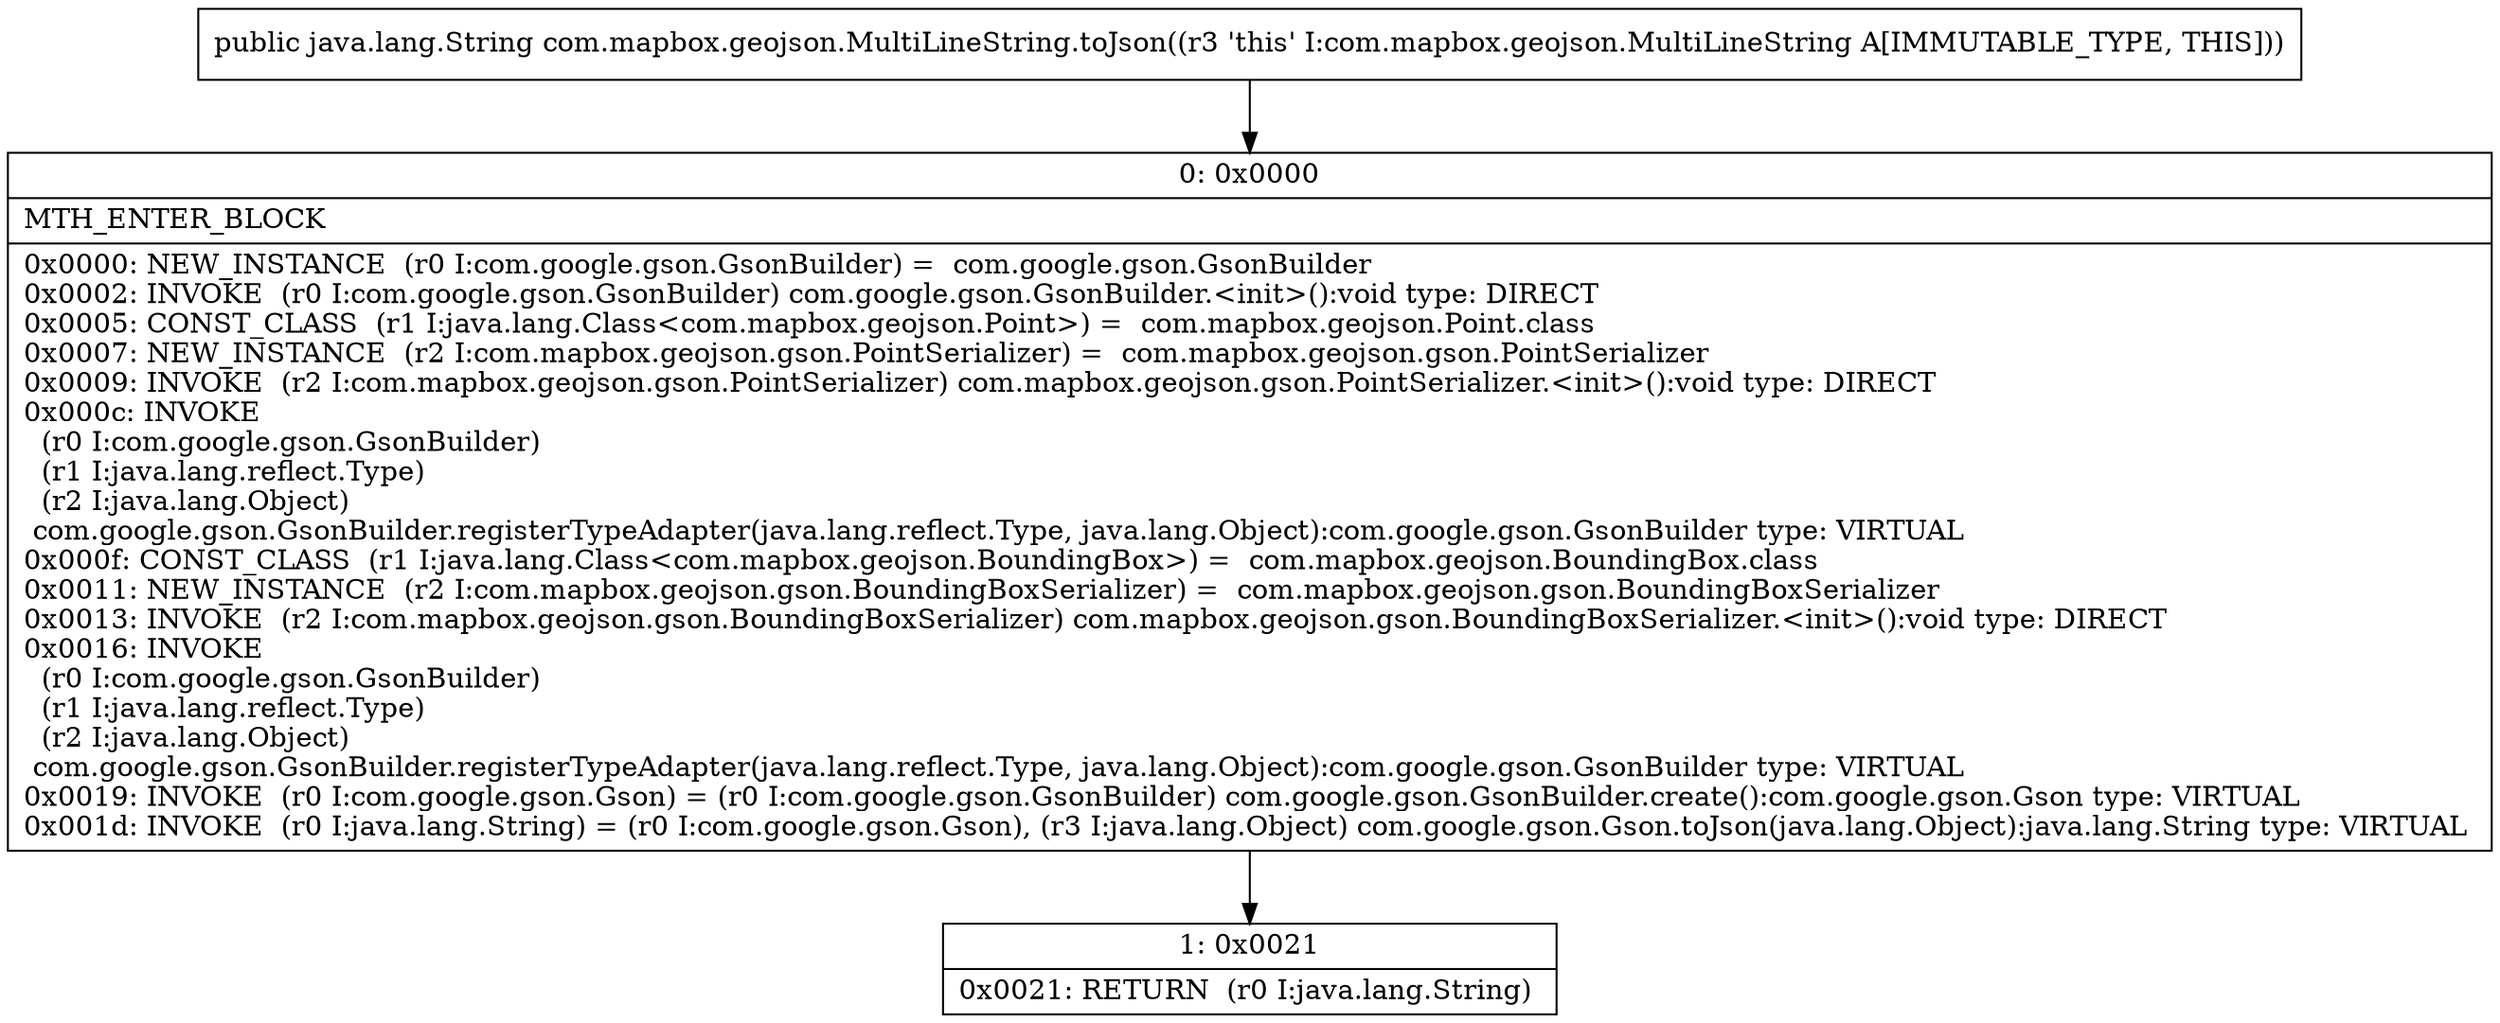 digraph "CFG forcom.mapbox.geojson.MultiLineString.toJson()Ljava\/lang\/String;" {
Node_0 [shape=record,label="{0\:\ 0x0000|MTH_ENTER_BLOCK\l|0x0000: NEW_INSTANCE  (r0 I:com.google.gson.GsonBuilder) =  com.google.gson.GsonBuilder \l0x0002: INVOKE  (r0 I:com.google.gson.GsonBuilder) com.google.gson.GsonBuilder.\<init\>():void type: DIRECT \l0x0005: CONST_CLASS  (r1 I:java.lang.Class\<com.mapbox.geojson.Point\>) =  com.mapbox.geojson.Point.class \l0x0007: NEW_INSTANCE  (r2 I:com.mapbox.geojson.gson.PointSerializer) =  com.mapbox.geojson.gson.PointSerializer \l0x0009: INVOKE  (r2 I:com.mapbox.geojson.gson.PointSerializer) com.mapbox.geojson.gson.PointSerializer.\<init\>():void type: DIRECT \l0x000c: INVOKE  \l  (r0 I:com.google.gson.GsonBuilder)\l  (r1 I:java.lang.reflect.Type)\l  (r2 I:java.lang.Object)\l com.google.gson.GsonBuilder.registerTypeAdapter(java.lang.reflect.Type, java.lang.Object):com.google.gson.GsonBuilder type: VIRTUAL \l0x000f: CONST_CLASS  (r1 I:java.lang.Class\<com.mapbox.geojson.BoundingBox\>) =  com.mapbox.geojson.BoundingBox.class \l0x0011: NEW_INSTANCE  (r2 I:com.mapbox.geojson.gson.BoundingBoxSerializer) =  com.mapbox.geojson.gson.BoundingBoxSerializer \l0x0013: INVOKE  (r2 I:com.mapbox.geojson.gson.BoundingBoxSerializer) com.mapbox.geojson.gson.BoundingBoxSerializer.\<init\>():void type: DIRECT \l0x0016: INVOKE  \l  (r0 I:com.google.gson.GsonBuilder)\l  (r1 I:java.lang.reflect.Type)\l  (r2 I:java.lang.Object)\l com.google.gson.GsonBuilder.registerTypeAdapter(java.lang.reflect.Type, java.lang.Object):com.google.gson.GsonBuilder type: VIRTUAL \l0x0019: INVOKE  (r0 I:com.google.gson.Gson) = (r0 I:com.google.gson.GsonBuilder) com.google.gson.GsonBuilder.create():com.google.gson.Gson type: VIRTUAL \l0x001d: INVOKE  (r0 I:java.lang.String) = (r0 I:com.google.gson.Gson), (r3 I:java.lang.Object) com.google.gson.Gson.toJson(java.lang.Object):java.lang.String type: VIRTUAL \l}"];
Node_1 [shape=record,label="{1\:\ 0x0021|0x0021: RETURN  (r0 I:java.lang.String) \l}"];
MethodNode[shape=record,label="{public java.lang.String com.mapbox.geojson.MultiLineString.toJson((r3 'this' I:com.mapbox.geojson.MultiLineString A[IMMUTABLE_TYPE, THIS])) }"];
MethodNode -> Node_0;
Node_0 -> Node_1;
}

